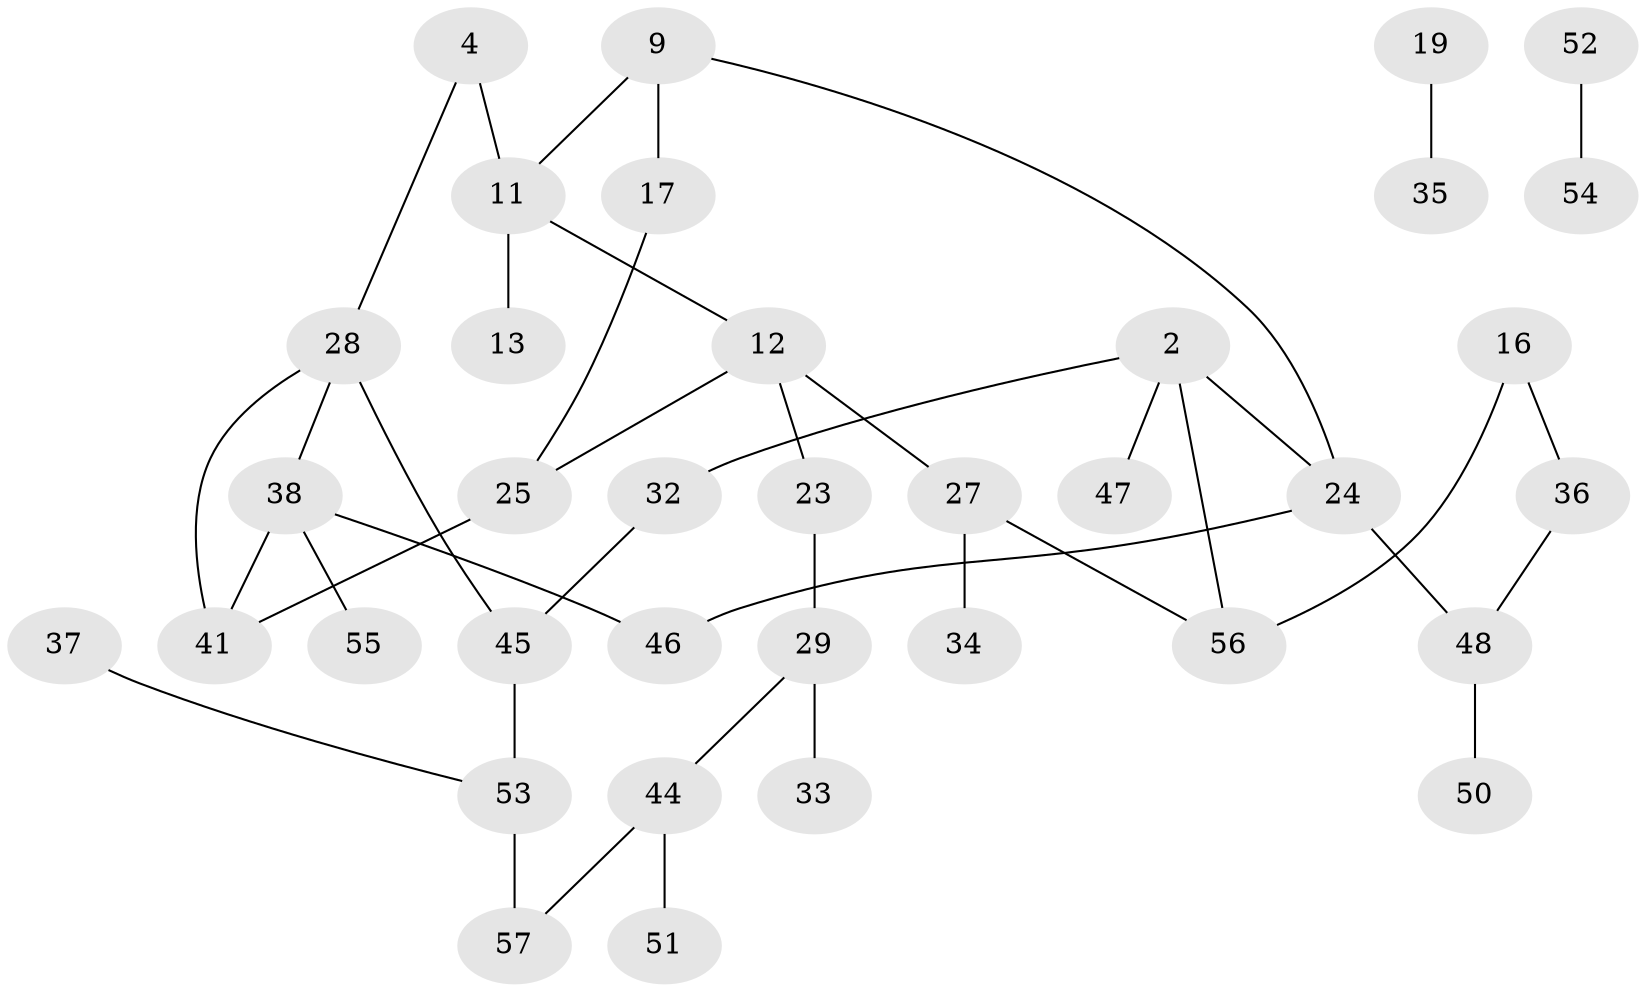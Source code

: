 // original degree distribution, {1: 0.302158273381295, 0: 0.1223021582733813, 4: 0.06474820143884892, 2: 0.3597122302158273, 3: 0.12949640287769784, 5: 0.014388489208633094, 6: 0.007194244604316547}
// Generated by graph-tools (version 1.1) at 2025/35/03/04/25 23:35:49]
// undirected, 36 vertices, 41 edges
graph export_dot {
  node [color=gray90,style=filled];
  2;
  4;
  9;
  11;
  12;
  13;
  16;
  17;
  19;
  23;
  24;
  25;
  27;
  28;
  29;
  32;
  33;
  34;
  35;
  36;
  37;
  38;
  41;
  44;
  45;
  46;
  47;
  48;
  50;
  51;
  52;
  53;
  54;
  55;
  56;
  57;
  2 -- 24 [weight=1.0];
  2 -- 32 [weight=1.0];
  2 -- 47 [weight=1.0];
  2 -- 56 [weight=1.0];
  4 -- 11 [weight=1.0];
  4 -- 28 [weight=1.0];
  9 -- 11 [weight=1.0];
  9 -- 17 [weight=1.0];
  9 -- 24 [weight=1.0];
  11 -- 12 [weight=1.0];
  11 -- 13 [weight=1.0];
  12 -- 23 [weight=1.0];
  12 -- 25 [weight=1.0];
  12 -- 27 [weight=1.0];
  16 -- 36 [weight=1.0];
  16 -- 56 [weight=1.0];
  17 -- 25 [weight=1.0];
  19 -- 35 [weight=1.0];
  23 -- 29 [weight=1.0];
  24 -- 46 [weight=1.0];
  24 -- 48 [weight=1.0];
  25 -- 41 [weight=1.0];
  27 -- 34 [weight=1.0];
  27 -- 56 [weight=1.0];
  28 -- 38 [weight=1.0];
  28 -- 41 [weight=1.0];
  28 -- 45 [weight=1.0];
  29 -- 33 [weight=1.0];
  29 -- 44 [weight=1.0];
  32 -- 45 [weight=1.0];
  36 -- 48 [weight=1.0];
  37 -- 53 [weight=1.0];
  38 -- 41 [weight=1.0];
  38 -- 46 [weight=1.0];
  38 -- 55 [weight=1.0];
  44 -- 51 [weight=1.0];
  44 -- 57 [weight=1.0];
  45 -- 53 [weight=1.0];
  48 -- 50 [weight=1.0];
  52 -- 54 [weight=1.0];
  53 -- 57 [weight=1.0];
}
